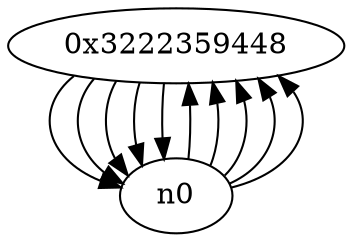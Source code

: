 digraph G{
/* nodes */
  n1 [label="0x3222359448"]
/* edges */
n1 -> n0;
n1 -> n0;
n1 -> n0;
n1 -> n0;
n1 -> n0;
n0 -> n1;
n0 -> n1;
n0 -> n1;
n0 -> n1;
n0 -> n1;
}
